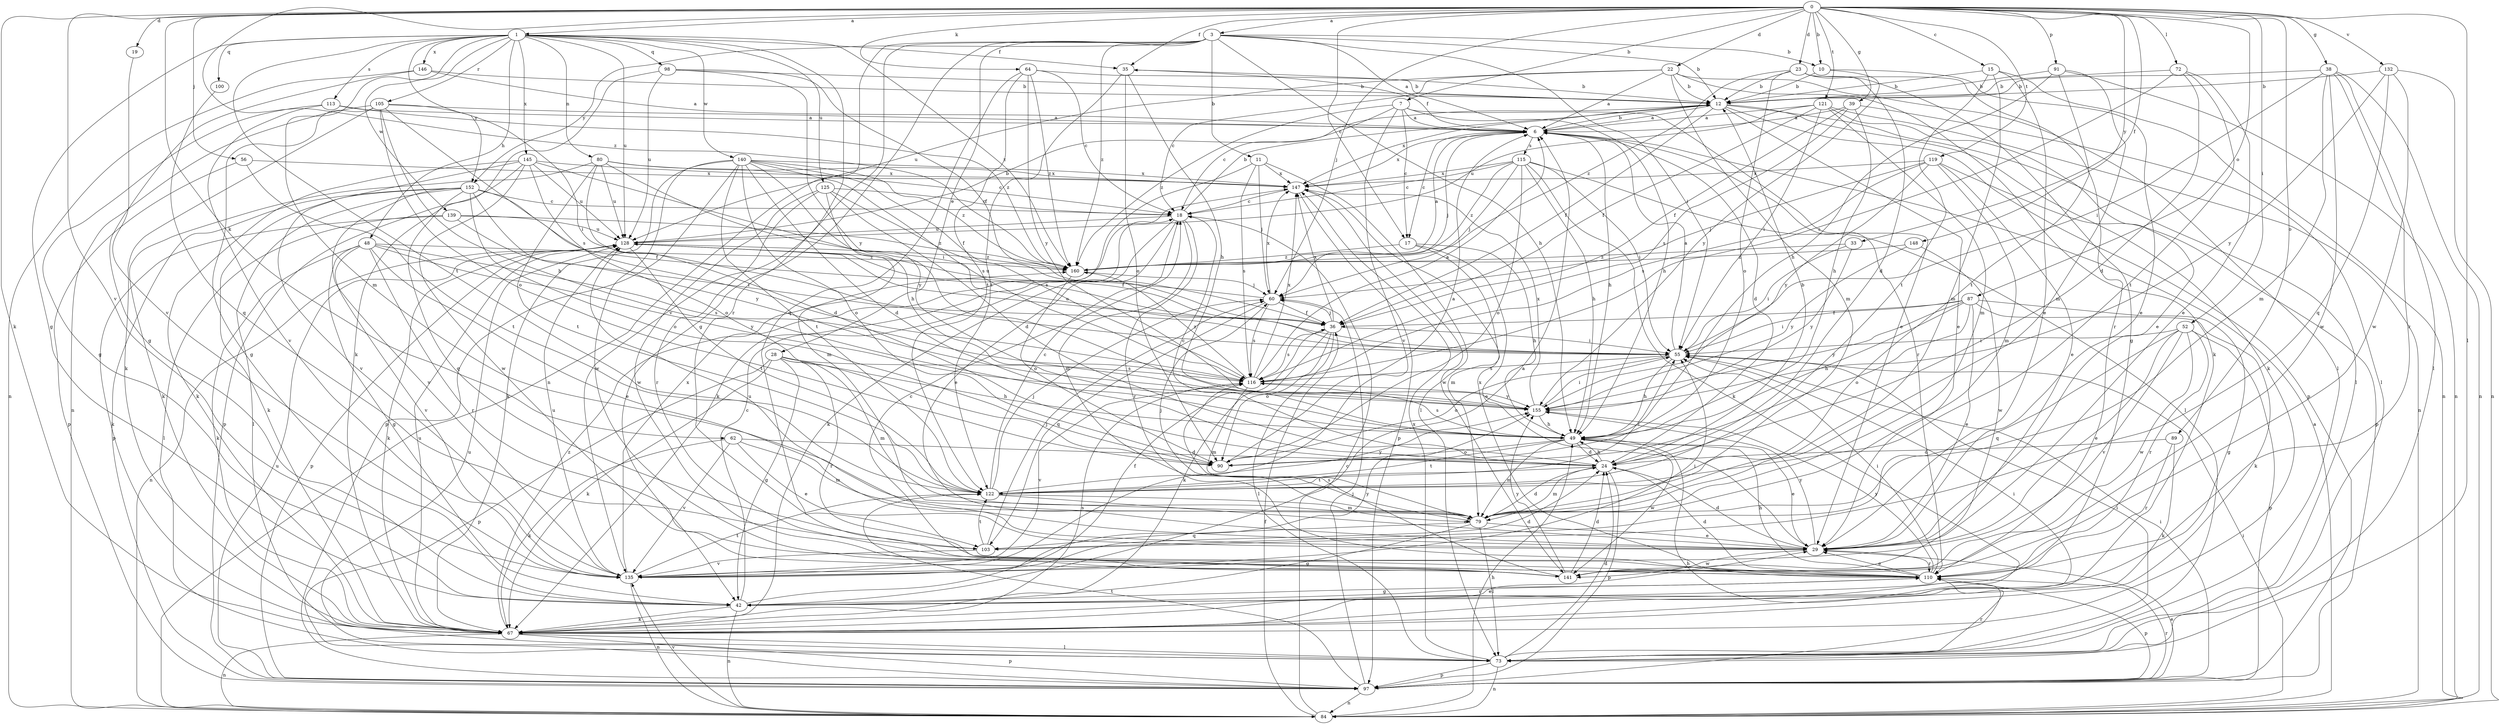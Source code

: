 strict digraph  {
0;
1;
3;
6;
7;
10;
11;
12;
15;
17;
18;
19;
22;
23;
24;
28;
29;
33;
35;
36;
38;
39;
42;
48;
49;
52;
55;
56;
60;
62;
64;
67;
72;
73;
79;
80;
84;
87;
89;
90;
91;
97;
98;
100;
103;
105;
110;
113;
115;
116;
119;
121;
122;
125;
128;
132;
135;
139;
140;
141;
145;
146;
147;
148;
152;
155;
160;
0 -> 1  [label=a];
0 -> 3  [label=a];
0 -> 7  [label=b];
0 -> 10  [label=b];
0 -> 15  [label=c];
0 -> 17  [label=c];
0 -> 19  [label=d];
0 -> 22  [label=d];
0 -> 23  [label=d];
0 -> 33  [label=f];
0 -> 35  [label=f];
0 -> 38  [label=g];
0 -> 39  [label=g];
0 -> 52  [label=i];
0 -> 56  [label=j];
0 -> 60  [label=j];
0 -> 62  [label=k];
0 -> 64  [label=k];
0 -> 67  [label=k];
0 -> 72  [label=l];
0 -> 73  [label=l];
0 -> 87  [label=o];
0 -> 89  [label=o];
0 -> 91  [label=p];
0 -> 119  [label=t];
0 -> 121  [label=t];
0 -> 132  [label=v];
0 -> 135  [label=v];
0 -> 148  [label=y];
0 -> 160  [label=z];
1 -> 35  [label=f];
1 -> 42  [label=g];
1 -> 48  [label=h];
1 -> 79  [label=m];
1 -> 80  [label=n];
1 -> 98  [label=q];
1 -> 100  [label=q];
1 -> 105  [label=r];
1 -> 110  [label=r];
1 -> 113  [label=s];
1 -> 122  [label=t];
1 -> 125  [label=u];
1 -> 128  [label=u];
1 -> 139  [label=w];
1 -> 140  [label=w];
1 -> 145  [label=x];
1 -> 146  [label=x];
1 -> 152  [label=y];
1 -> 160  [label=z];
3 -> 6  [label=a];
3 -> 10  [label=b];
3 -> 11  [label=b];
3 -> 12  [label=b];
3 -> 28  [label=e];
3 -> 42  [label=g];
3 -> 49  [label=h];
3 -> 55  [label=i];
3 -> 84  [label=n];
3 -> 135  [label=v];
3 -> 152  [label=y];
3 -> 160  [label=z];
6 -> 12  [label=b];
6 -> 17  [label=c];
6 -> 24  [label=d];
6 -> 35  [label=f];
6 -> 49  [label=h];
6 -> 60  [label=j];
6 -> 110  [label=r];
6 -> 115  [label=s];
6 -> 147  [label=x];
7 -> 6  [label=a];
7 -> 17  [label=c];
7 -> 18  [label=c];
7 -> 29  [label=e];
7 -> 49  [label=h];
7 -> 135  [label=v];
7 -> 160  [label=z];
10 -> 12  [label=b];
10 -> 29  [label=e];
10 -> 155  [label=y];
11 -> 60  [label=j];
11 -> 67  [label=k];
11 -> 73  [label=l];
11 -> 116  [label=s];
11 -> 147  [label=x];
12 -> 6  [label=a];
12 -> 29  [label=e];
12 -> 36  [label=f];
12 -> 67  [label=k];
12 -> 73  [label=l];
12 -> 97  [label=p];
12 -> 147  [label=x];
15 -> 12  [label=b];
15 -> 29  [label=e];
15 -> 79  [label=m];
15 -> 84  [label=n];
15 -> 122  [label=t];
17 -> 29  [label=e];
17 -> 49  [label=h];
17 -> 79  [label=m];
17 -> 160  [label=z];
18 -> 12  [label=b];
18 -> 29  [label=e];
18 -> 67  [label=k];
18 -> 79  [label=m];
18 -> 110  [label=r];
18 -> 128  [label=u];
19 -> 135  [label=v];
22 -> 6  [label=a];
22 -> 12  [label=b];
22 -> 18  [label=c];
22 -> 67  [label=k];
22 -> 73  [label=l];
22 -> 79  [label=m];
22 -> 128  [label=u];
23 -> 12  [label=b];
23 -> 24  [label=d];
23 -> 42  [label=g];
23 -> 90  [label=o];
23 -> 110  [label=r];
23 -> 160  [label=z];
24 -> 12  [label=b];
24 -> 18  [label=c];
24 -> 49  [label=h];
24 -> 79  [label=m];
24 -> 97  [label=p];
24 -> 122  [label=t];
28 -> 42  [label=g];
28 -> 49  [label=h];
28 -> 67  [label=k];
28 -> 79  [label=m];
28 -> 97  [label=p];
28 -> 110  [label=r];
28 -> 116  [label=s];
29 -> 24  [label=d];
29 -> 110  [label=r];
29 -> 128  [label=u];
29 -> 141  [label=w];
29 -> 155  [label=y];
33 -> 55  [label=i];
33 -> 155  [label=y];
33 -> 160  [label=z];
35 -> 12  [label=b];
35 -> 49  [label=h];
35 -> 90  [label=o];
35 -> 122  [label=t];
36 -> 55  [label=i];
36 -> 60  [label=j];
36 -> 67  [label=k];
36 -> 73  [label=l];
36 -> 90  [label=o];
36 -> 116  [label=s];
36 -> 147  [label=x];
38 -> 12  [label=b];
38 -> 55  [label=i];
38 -> 73  [label=l];
38 -> 79  [label=m];
38 -> 84  [label=n];
38 -> 110  [label=r];
38 -> 141  [label=w];
39 -> 6  [label=a];
39 -> 36  [label=f];
39 -> 49  [label=h];
39 -> 73  [label=l];
39 -> 116  [label=s];
42 -> 6  [label=a];
42 -> 18  [label=c];
42 -> 36  [label=f];
42 -> 67  [label=k];
42 -> 84  [label=n];
42 -> 110  [label=r];
48 -> 29  [label=e];
48 -> 42  [label=g];
48 -> 67  [label=k];
48 -> 110  [label=r];
48 -> 116  [label=s];
48 -> 135  [label=v];
48 -> 155  [label=y];
48 -> 160  [label=z];
49 -> 24  [label=d];
49 -> 29  [label=e];
49 -> 79  [label=m];
49 -> 90  [label=o];
49 -> 116  [label=s];
49 -> 122  [label=t];
49 -> 141  [label=w];
52 -> 29  [label=e];
52 -> 55  [label=i];
52 -> 97  [label=p];
52 -> 103  [label=q];
52 -> 110  [label=r];
52 -> 135  [label=v];
52 -> 141  [label=w];
55 -> 6  [label=a];
55 -> 49  [label=h];
55 -> 90  [label=o];
55 -> 116  [label=s];
55 -> 128  [label=u];
56 -> 97  [label=p];
56 -> 122  [label=t];
56 -> 147  [label=x];
60 -> 36  [label=f];
60 -> 103  [label=q];
60 -> 116  [label=s];
60 -> 128  [label=u];
60 -> 147  [label=x];
62 -> 24  [label=d];
62 -> 29  [label=e];
62 -> 67  [label=k];
62 -> 79  [label=m];
62 -> 135  [label=v];
64 -> 12  [label=b];
64 -> 18  [label=c];
64 -> 103  [label=q];
64 -> 122  [label=t];
64 -> 155  [label=y];
64 -> 160  [label=z];
67 -> 29  [label=e];
67 -> 55  [label=i];
67 -> 73  [label=l];
67 -> 84  [label=n];
67 -> 97  [label=p];
67 -> 116  [label=s];
67 -> 128  [label=u];
67 -> 160  [label=z];
72 -> 12  [label=b];
72 -> 24  [label=d];
72 -> 29  [label=e];
72 -> 116  [label=s];
72 -> 122  [label=t];
73 -> 24  [label=d];
73 -> 55  [label=i];
73 -> 84  [label=n];
73 -> 97  [label=p];
73 -> 110  [label=r];
73 -> 128  [label=u];
73 -> 147  [label=x];
79 -> 24  [label=d];
79 -> 29  [label=e];
79 -> 42  [label=g];
79 -> 60  [label=j];
79 -> 73  [label=l];
79 -> 103  [label=q];
80 -> 18  [label=c];
80 -> 24  [label=d];
80 -> 55  [label=i];
80 -> 67  [label=k];
80 -> 122  [label=t];
80 -> 128  [label=u];
80 -> 147  [label=x];
84 -> 6  [label=a];
84 -> 18  [label=c];
84 -> 36  [label=f];
84 -> 49  [label=h];
84 -> 55  [label=i];
84 -> 135  [label=v];
87 -> 29  [label=e];
87 -> 36  [label=f];
87 -> 42  [label=g];
87 -> 49  [label=h];
87 -> 55  [label=i];
87 -> 67  [label=k];
87 -> 90  [label=o];
87 -> 155  [label=y];
89 -> 24  [label=d];
89 -> 67  [label=k];
89 -> 110  [label=r];
90 -> 6  [label=a];
91 -> 12  [label=b];
91 -> 49  [label=h];
91 -> 79  [label=m];
91 -> 84  [label=n];
91 -> 122  [label=t];
97 -> 29  [label=e];
97 -> 49  [label=h];
97 -> 55  [label=i];
97 -> 60  [label=j];
97 -> 84  [label=n];
97 -> 110  [label=r];
97 -> 122  [label=t];
97 -> 128  [label=u];
98 -> 12  [label=b];
98 -> 36  [label=f];
98 -> 67  [label=k];
98 -> 128  [label=u];
98 -> 155  [label=y];
100 -> 103  [label=q];
103 -> 60  [label=j];
103 -> 122  [label=t];
103 -> 135  [label=v];
105 -> 6  [label=a];
105 -> 42  [label=g];
105 -> 49  [label=h];
105 -> 55  [label=i];
105 -> 67  [label=k];
105 -> 84  [label=n];
105 -> 90  [label=o];
105 -> 116  [label=s];
110 -> 24  [label=d];
110 -> 29  [label=e];
110 -> 42  [label=g];
110 -> 49  [label=h];
110 -> 55  [label=i];
110 -> 97  [label=p];
110 -> 147  [label=x];
110 -> 155  [label=y];
113 -> 6  [label=a];
113 -> 42  [label=g];
113 -> 135  [label=v];
113 -> 160  [label=z];
115 -> 18  [label=c];
115 -> 49  [label=h];
115 -> 55  [label=i];
115 -> 60  [label=j];
115 -> 67  [label=k];
115 -> 73  [label=l];
115 -> 90  [label=o];
115 -> 147  [label=x];
115 -> 160  [label=z];
116 -> 6  [label=a];
116 -> 79  [label=m];
116 -> 135  [label=v];
116 -> 147  [label=x];
116 -> 155  [label=y];
116 -> 160  [label=z];
119 -> 29  [label=e];
119 -> 60  [label=j];
119 -> 79  [label=m];
119 -> 97  [label=p];
119 -> 116  [label=s];
119 -> 147  [label=x];
119 -> 155  [label=y];
121 -> 6  [label=a];
121 -> 29  [label=e];
121 -> 36  [label=f];
121 -> 55  [label=i];
121 -> 79  [label=m];
121 -> 84  [label=n];
121 -> 128  [label=u];
122 -> 18  [label=c];
122 -> 29  [label=e];
122 -> 55  [label=i];
122 -> 60  [label=j];
122 -> 79  [label=m];
122 -> 155  [label=y];
125 -> 18  [label=c];
125 -> 24  [label=d];
125 -> 79  [label=m];
125 -> 110  [label=r];
125 -> 116  [label=s];
125 -> 141  [label=w];
128 -> 12  [label=b];
128 -> 36  [label=f];
128 -> 67  [label=k];
128 -> 84  [label=n];
128 -> 97  [label=p];
128 -> 122  [label=t];
128 -> 160  [label=z];
132 -> 12  [label=b];
132 -> 84  [label=n];
132 -> 103  [label=q];
132 -> 141  [label=w];
132 -> 155  [label=y];
135 -> 24  [label=d];
135 -> 55  [label=i];
135 -> 84  [label=n];
135 -> 122  [label=t];
135 -> 128  [label=u];
135 -> 147  [label=x];
135 -> 155  [label=y];
139 -> 55  [label=i];
139 -> 67  [label=k];
139 -> 73  [label=l];
139 -> 128  [label=u];
139 -> 160  [label=z];
140 -> 24  [label=d];
140 -> 36  [label=f];
140 -> 49  [label=h];
140 -> 67  [label=k];
140 -> 90  [label=o];
140 -> 97  [label=p];
140 -> 116  [label=s];
140 -> 122  [label=t];
140 -> 141  [label=w];
140 -> 147  [label=x];
140 -> 160  [label=z];
141 -> 18  [label=c];
141 -> 24  [label=d];
141 -> 116  [label=s];
141 -> 155  [label=y];
145 -> 67  [label=k];
145 -> 90  [label=o];
145 -> 97  [label=p];
145 -> 128  [label=u];
145 -> 135  [label=v];
145 -> 141  [label=w];
145 -> 147  [label=x];
145 -> 155  [label=y];
146 -> 6  [label=a];
146 -> 12  [label=b];
146 -> 42  [label=g];
146 -> 84  [label=n];
147 -> 18  [label=c];
147 -> 97  [label=p];
147 -> 141  [label=w];
148 -> 141  [label=w];
148 -> 155  [label=y];
148 -> 160  [label=z];
152 -> 18  [label=c];
152 -> 36  [label=f];
152 -> 67  [label=k];
152 -> 73  [label=l];
152 -> 90  [label=o];
152 -> 97  [label=p];
152 -> 103  [label=q];
152 -> 135  [label=v];
152 -> 155  [label=y];
155 -> 49  [label=h];
155 -> 55  [label=i];
155 -> 147  [label=x];
160 -> 6  [label=a];
160 -> 60  [label=j];
160 -> 90  [label=o];
}
